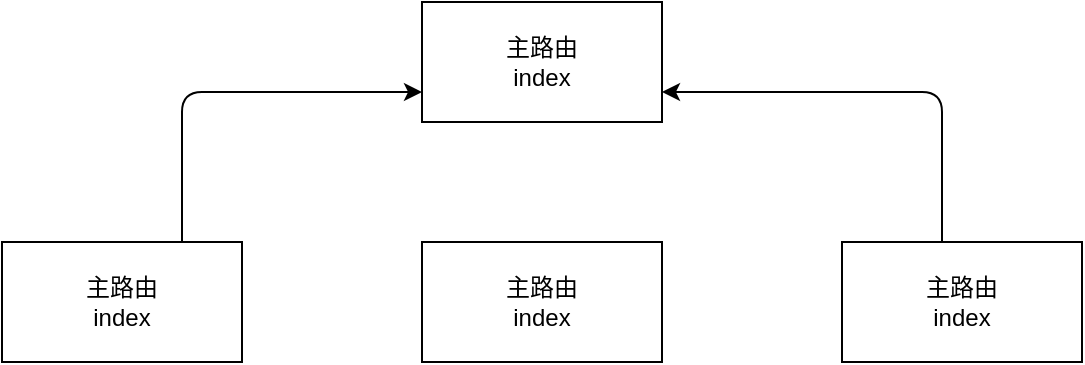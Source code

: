 <mxfile version="13.1.3">
    <diagram id="6hGFLwfOUW9BJ-s0fimq" name="Page-1">
        <mxGraphModel dx="1374" dy="713" grid="1" gridSize="10" guides="1" tooltips="1" connect="1" arrows="1" fold="1" page="1" pageScale="1" pageWidth="827" pageHeight="1169" math="0" shadow="0">
            <root>
                <mxCell id="0"/>
                <mxCell id="1" parent="0"/>
                <mxCell id="2" value="主路由&lt;br&gt;index" style="rounded=0;whiteSpace=wrap;html=1;" vertex="1" parent="1">
                    <mxGeometry x="340" y="70" width="120" height="60" as="geometry"/>
                </mxCell>
                <mxCell id="6" value="主路由&lt;br&gt;index" style="rounded=0;whiteSpace=wrap;html=1;" vertex="1" parent="1">
                    <mxGeometry x="550" y="190" width="120" height="60" as="geometry"/>
                </mxCell>
                <mxCell id="7" value="主路由&lt;br&gt;index" style="rounded=0;whiteSpace=wrap;html=1;" vertex="1" parent="1">
                    <mxGeometry x="130" y="190" width="120" height="60" as="geometry"/>
                </mxCell>
                <mxCell id="8" value="主路由&lt;br&gt;index" style="rounded=0;whiteSpace=wrap;html=1;" vertex="1" parent="1">
                    <mxGeometry x="340" y="190" width="120" height="60" as="geometry"/>
                </mxCell>
                <mxCell id="10" value="" style="endArrow=classic;html=1;entryX=0;entryY=0.75;entryDx=0;entryDy=0;edgeStyle=orthogonalEdgeStyle;" edge="1" parent="1" target="2">
                    <mxGeometry width="50" height="50" relative="1" as="geometry">
                        <mxPoint x="220" y="190" as="sourcePoint"/>
                        <mxPoint x="270" y="140" as="targetPoint"/>
                        <Array as="points">
                            <mxPoint x="220" y="115"/>
                        </Array>
                    </mxGeometry>
                </mxCell>
                <mxCell id="11" value="" style="endArrow=classic;html=1;entryX=1;entryY=0.75;entryDx=0;entryDy=0;edgeStyle=orthogonalEdgeStyle;" edge="1" parent="1" source="6" target="2">
                    <mxGeometry width="50" height="50" relative="1" as="geometry">
                        <mxPoint x="510" y="190" as="sourcePoint"/>
                        <mxPoint x="560" y="140" as="targetPoint"/>
                        <Array as="points">
                            <mxPoint x="600" y="115"/>
                        </Array>
                    </mxGeometry>
                </mxCell>
            </root>
        </mxGraphModel>
    </diagram>
</mxfile>